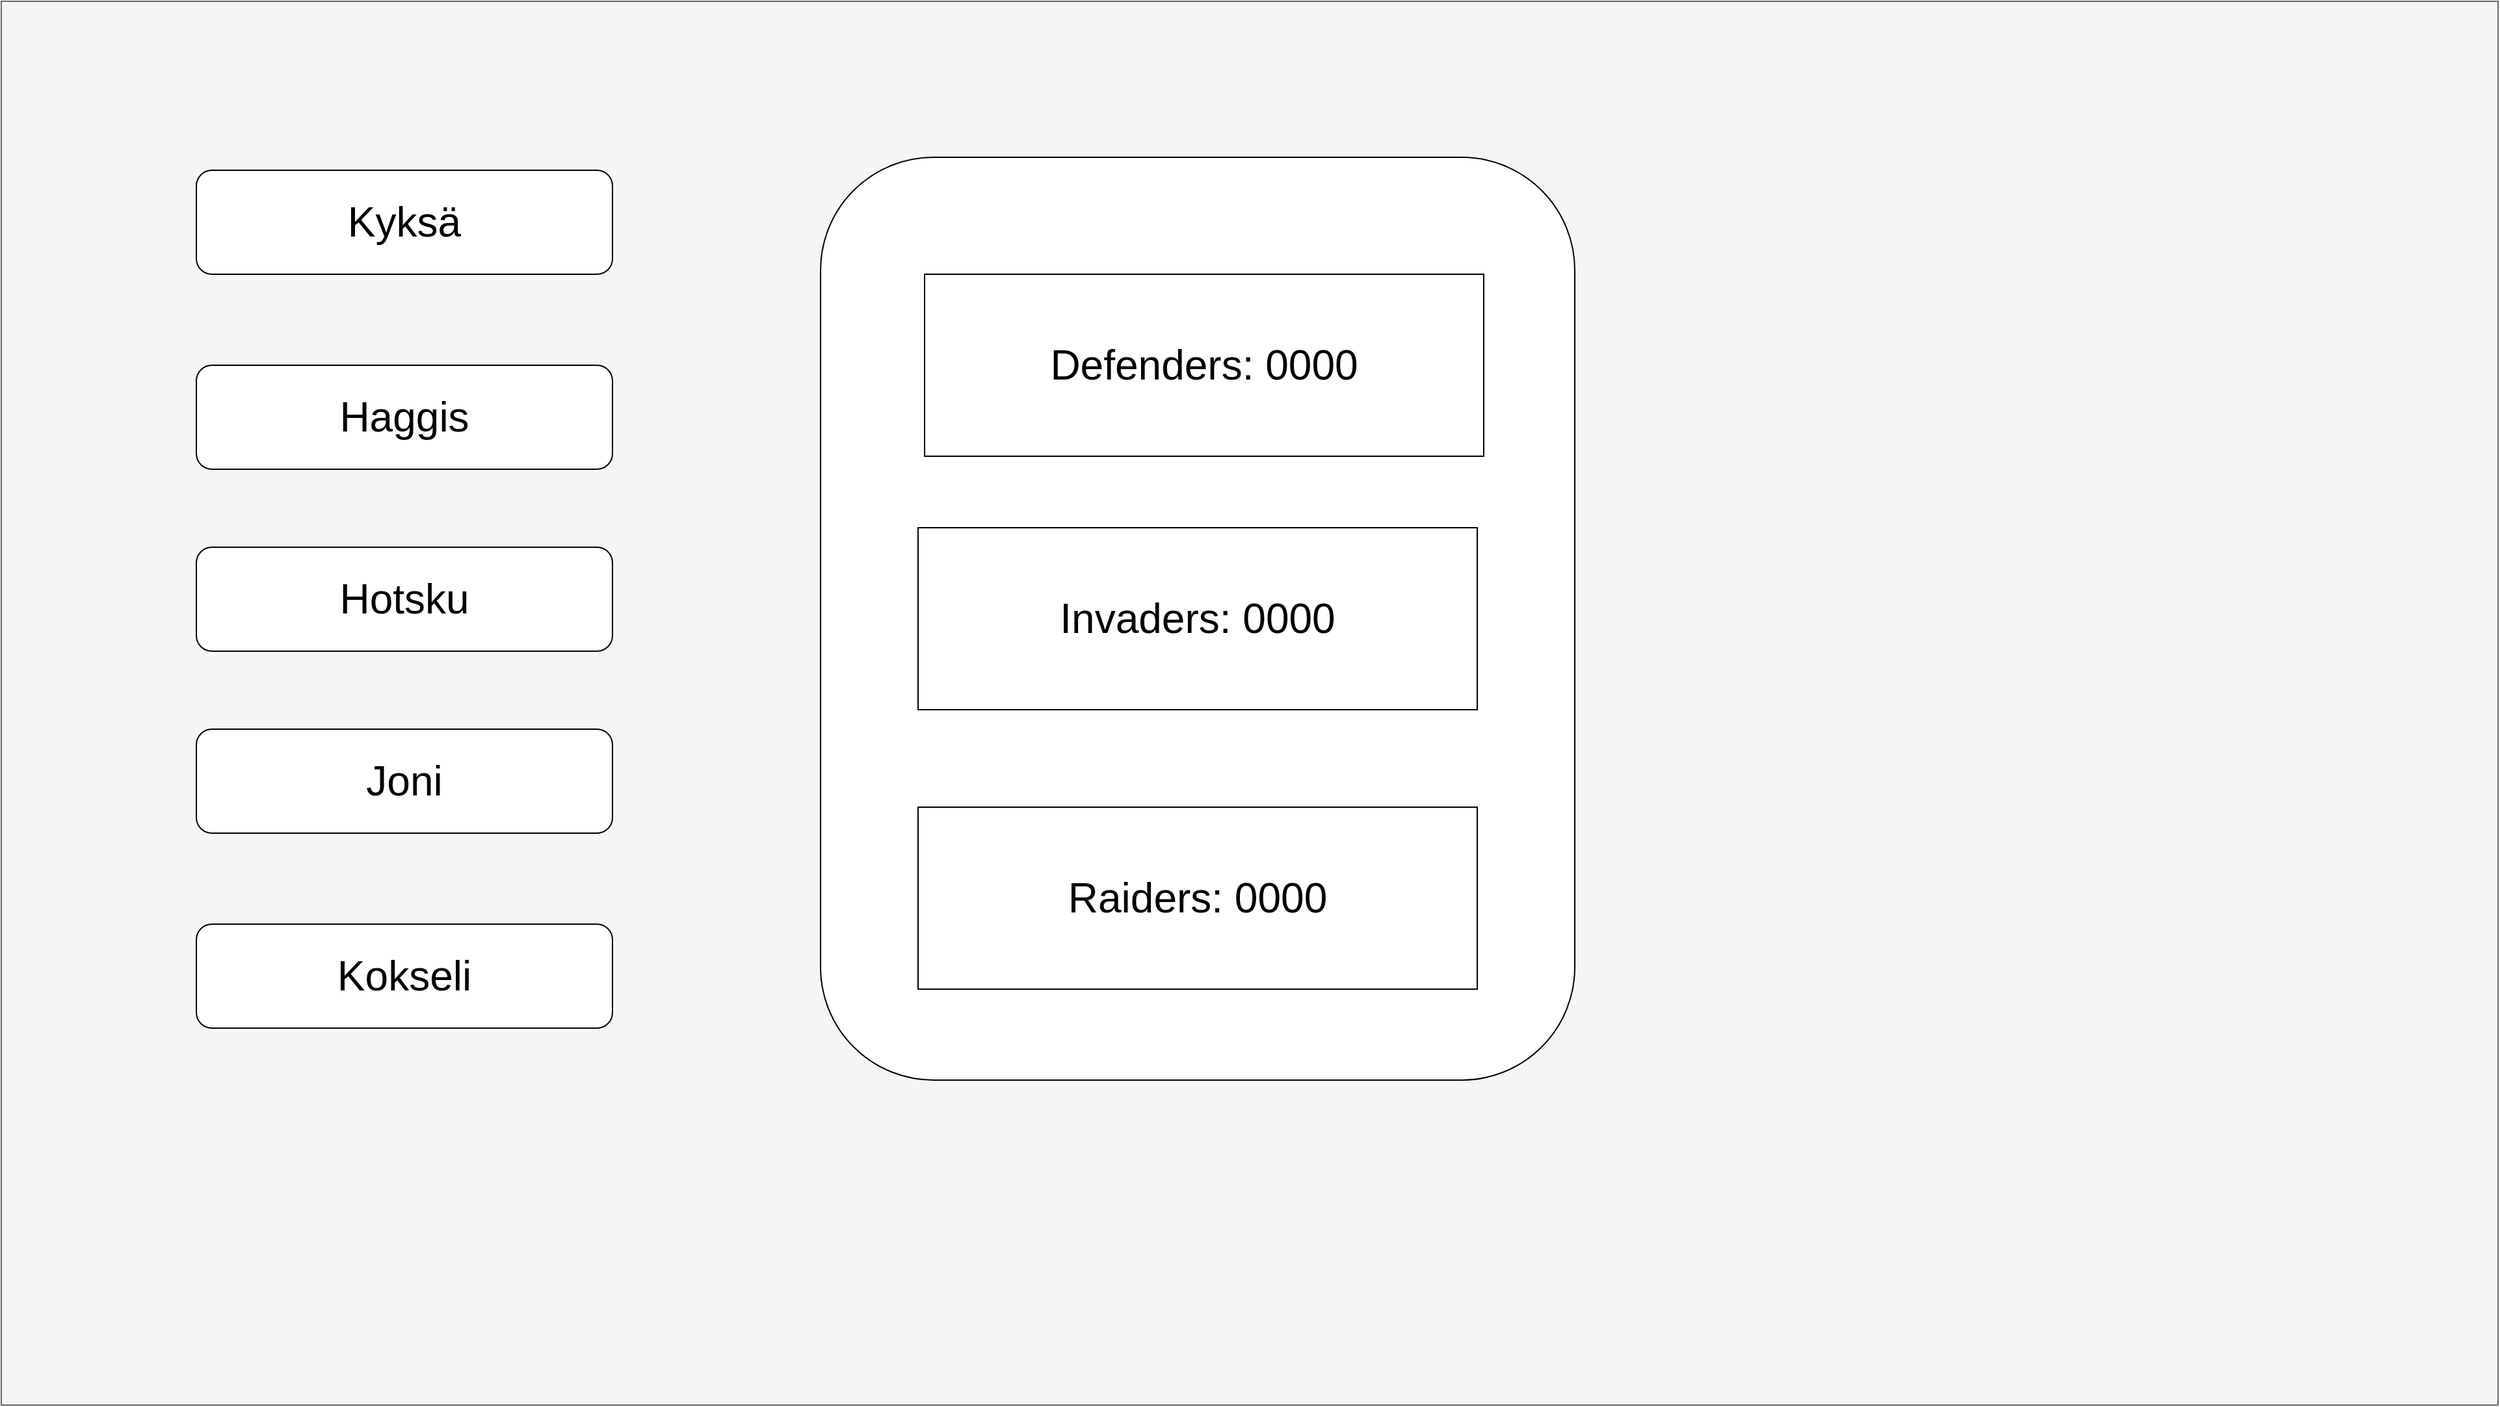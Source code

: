 <mxfile version="15.8.7" type="device"><diagram id="1n59cmDdbP8eOpPOCF9h" name="Sivu-1"><mxGraphModel dx="2204" dy="1730" grid="1" gridSize="10" guides="1" tooltips="1" connect="1" arrows="1" fold="1" page="1" pageScale="1" pageWidth="827" pageHeight="1169" math="0" shadow="0"><root><mxCell id="0"/><mxCell id="1" parent="0"/><mxCell id="G5pVYdA9BV3PJj2rQpUG-2" value="" style="rounded=0;whiteSpace=wrap;html=1;fillColor=#f5f5f5;strokeColor=#666666;fontColor=#333333;" vertex="1" parent="1"><mxGeometry x="120" y="200" width="1920" height="1080" as="geometry"/></mxCell><mxCell id="G5pVYdA9BV3PJj2rQpUG-3" value="&lt;font style=&quot;font-size: 32px&quot;&gt;Kyksä&lt;/font&gt;" style="rounded=1;whiteSpace=wrap;html=1;" vertex="1" parent="1"><mxGeometry x="270" y="330" width="320" height="80" as="geometry"/></mxCell><mxCell id="G5pVYdA9BV3PJj2rQpUG-4" value="&lt;font style=&quot;font-size: 32px&quot;&gt;Haggis&lt;/font&gt;" style="rounded=1;whiteSpace=wrap;html=1;" vertex="1" parent="1"><mxGeometry x="270" y="480" width="320" height="80" as="geometry"/></mxCell><mxCell id="G5pVYdA9BV3PJj2rQpUG-5" value="&lt;font style=&quot;font-size: 32px&quot;&gt;Hotsku&lt;/font&gt;" style="rounded=1;whiteSpace=wrap;html=1;" vertex="1" parent="1"><mxGeometry x="270" y="620" width="320" height="80" as="geometry"/></mxCell><mxCell id="G5pVYdA9BV3PJj2rQpUG-6" value="&lt;font style=&quot;font-size: 32px&quot;&gt;Joni&lt;/font&gt;" style="rounded=1;whiteSpace=wrap;html=1;" vertex="1" parent="1"><mxGeometry x="270" y="760" width="320" height="80" as="geometry"/></mxCell><mxCell id="G5pVYdA9BV3PJj2rQpUG-7" value="&lt;span style=&quot;font-size: 32px&quot;&gt;Kokseli&lt;/span&gt;" style="rounded=1;whiteSpace=wrap;html=1;" vertex="1" parent="1"><mxGeometry x="270" y="910" width="320" height="80" as="geometry"/></mxCell><mxCell id="G5pVYdA9BV3PJj2rQpUG-8" value="" style="rounded=1;whiteSpace=wrap;html=1;fontSize=32;" vertex="1" parent="1"><mxGeometry x="750" y="320" width="580" height="710" as="geometry"/></mxCell><mxCell id="G5pVYdA9BV3PJj2rQpUG-9" value="Defenders: 0000" style="rounded=0;whiteSpace=wrap;html=1;fontSize=32;" vertex="1" parent="1"><mxGeometry x="830" y="410" width="430" height="140" as="geometry"/></mxCell><mxCell id="G5pVYdA9BV3PJj2rQpUG-10" value="Invaders: 0000" style="rounded=0;whiteSpace=wrap;html=1;fontSize=32;" vertex="1" parent="1"><mxGeometry x="825" y="605" width="430" height="140" as="geometry"/></mxCell><mxCell id="G5pVYdA9BV3PJj2rQpUG-11" value="Raiders: 0000" style="rounded=0;whiteSpace=wrap;html=1;fontSize=32;" vertex="1" parent="1"><mxGeometry x="825" y="820" width="430" height="140" as="geometry"/></mxCell></root></mxGraphModel></diagram></mxfile>